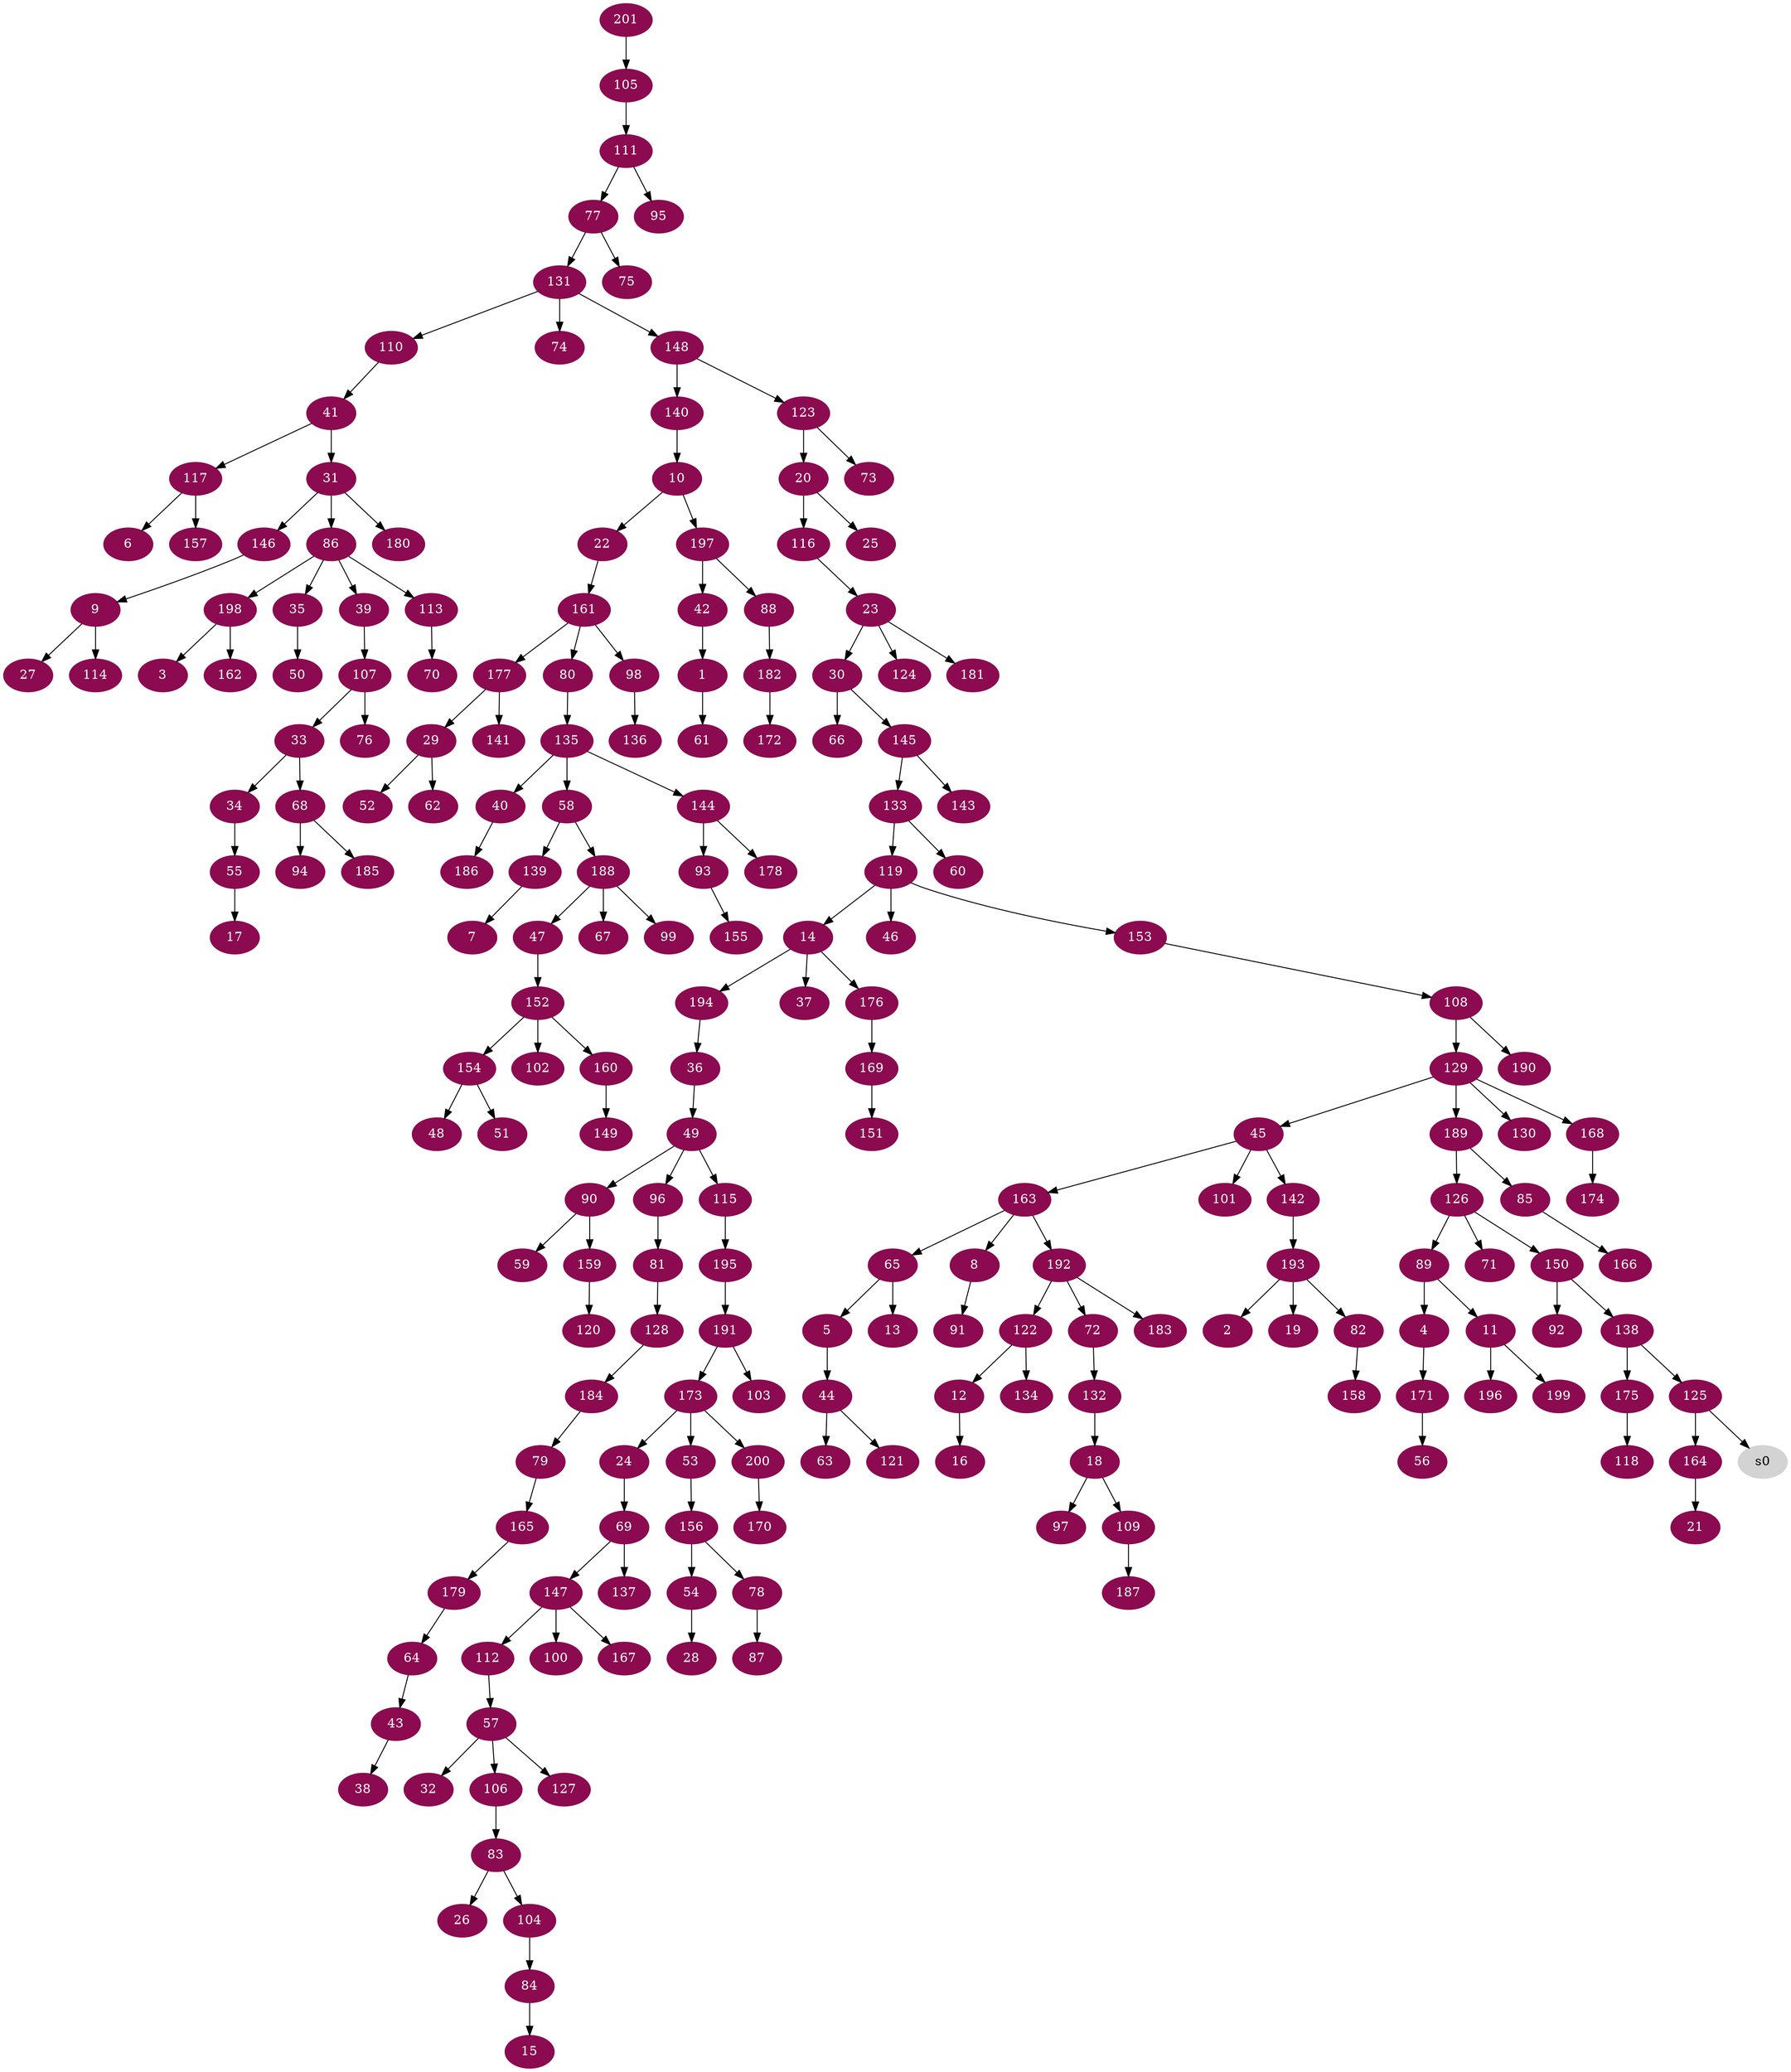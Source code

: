 digraph G {
node [color=deeppink4, style=filled, fontcolor=white];
42 -> 1;
193 -> 2;
198 -> 3;
89 -> 4;
65 -> 5;
117 -> 6;
139 -> 7;
163 -> 8;
146 -> 9;
140 -> 10;
89 -> 11;
122 -> 12;
65 -> 13;
119 -> 14;
84 -> 15;
12 -> 16;
55 -> 17;
132 -> 18;
193 -> 19;
123 -> 20;
164 -> 21;
10 -> 22;
116 -> 23;
173 -> 24;
20 -> 25;
83 -> 26;
9 -> 27;
54 -> 28;
177 -> 29;
23 -> 30;
41 -> 31;
57 -> 32;
107 -> 33;
33 -> 34;
86 -> 35;
194 -> 36;
14 -> 37;
43 -> 38;
86 -> 39;
135 -> 40;
110 -> 41;
197 -> 42;
64 -> 43;
5 -> 44;
129 -> 45;
119 -> 46;
188 -> 47;
154 -> 48;
36 -> 49;
35 -> 50;
154 -> 51;
29 -> 52;
173 -> 53;
156 -> 54;
34 -> 55;
171 -> 56;
112 -> 57;
135 -> 58;
90 -> 59;
133 -> 60;
1 -> 61;
29 -> 62;
44 -> 63;
179 -> 64;
163 -> 65;
30 -> 66;
188 -> 67;
33 -> 68;
24 -> 69;
113 -> 70;
126 -> 71;
192 -> 72;
123 -> 73;
131 -> 74;
77 -> 75;
107 -> 76;
111 -> 77;
156 -> 78;
184 -> 79;
161 -> 80;
96 -> 81;
193 -> 82;
106 -> 83;
104 -> 84;
189 -> 85;
31 -> 86;
78 -> 87;
197 -> 88;
126 -> 89;
49 -> 90;
8 -> 91;
150 -> 92;
144 -> 93;
68 -> 94;
111 -> 95;
49 -> 96;
18 -> 97;
161 -> 98;
188 -> 99;
147 -> 100;
45 -> 101;
152 -> 102;
191 -> 103;
83 -> 104;
201 -> 105;
57 -> 106;
39 -> 107;
153 -> 108;
18 -> 109;
131 -> 110;
105 -> 111;
147 -> 112;
86 -> 113;
9 -> 114;
49 -> 115;
20 -> 116;
41 -> 117;
175 -> 118;
133 -> 119;
159 -> 120;
44 -> 121;
192 -> 122;
148 -> 123;
23 -> 124;
138 -> 125;
189 -> 126;
57 -> 127;
81 -> 128;
108 -> 129;
129 -> 130;
77 -> 131;
72 -> 132;
145 -> 133;
122 -> 134;
80 -> 135;
98 -> 136;
69 -> 137;
150 -> 138;
58 -> 139;
148 -> 140;
177 -> 141;
45 -> 142;
145 -> 143;
135 -> 144;
30 -> 145;
31 -> 146;
69 -> 147;
131 -> 148;
160 -> 149;
126 -> 150;
169 -> 151;
47 -> 152;
119 -> 153;
152 -> 154;
93 -> 155;
53 -> 156;
117 -> 157;
82 -> 158;
90 -> 159;
152 -> 160;
22 -> 161;
198 -> 162;
45 -> 163;
125 -> 164;
79 -> 165;
85 -> 166;
147 -> 167;
129 -> 168;
176 -> 169;
200 -> 170;
4 -> 171;
182 -> 172;
191 -> 173;
168 -> 174;
138 -> 175;
14 -> 176;
161 -> 177;
144 -> 178;
165 -> 179;
31 -> 180;
23 -> 181;
88 -> 182;
192 -> 183;
128 -> 184;
68 -> 185;
40 -> 186;
109 -> 187;
58 -> 188;
129 -> 189;
108 -> 190;
195 -> 191;
163 -> 192;
142 -> 193;
14 -> 194;
115 -> 195;
11 -> 196;
10 -> 197;
86 -> 198;
11 -> 199;
173 -> 200;
node [color=lightgrey, style=filled, fontcolor=black];
125 -> s0;
}
